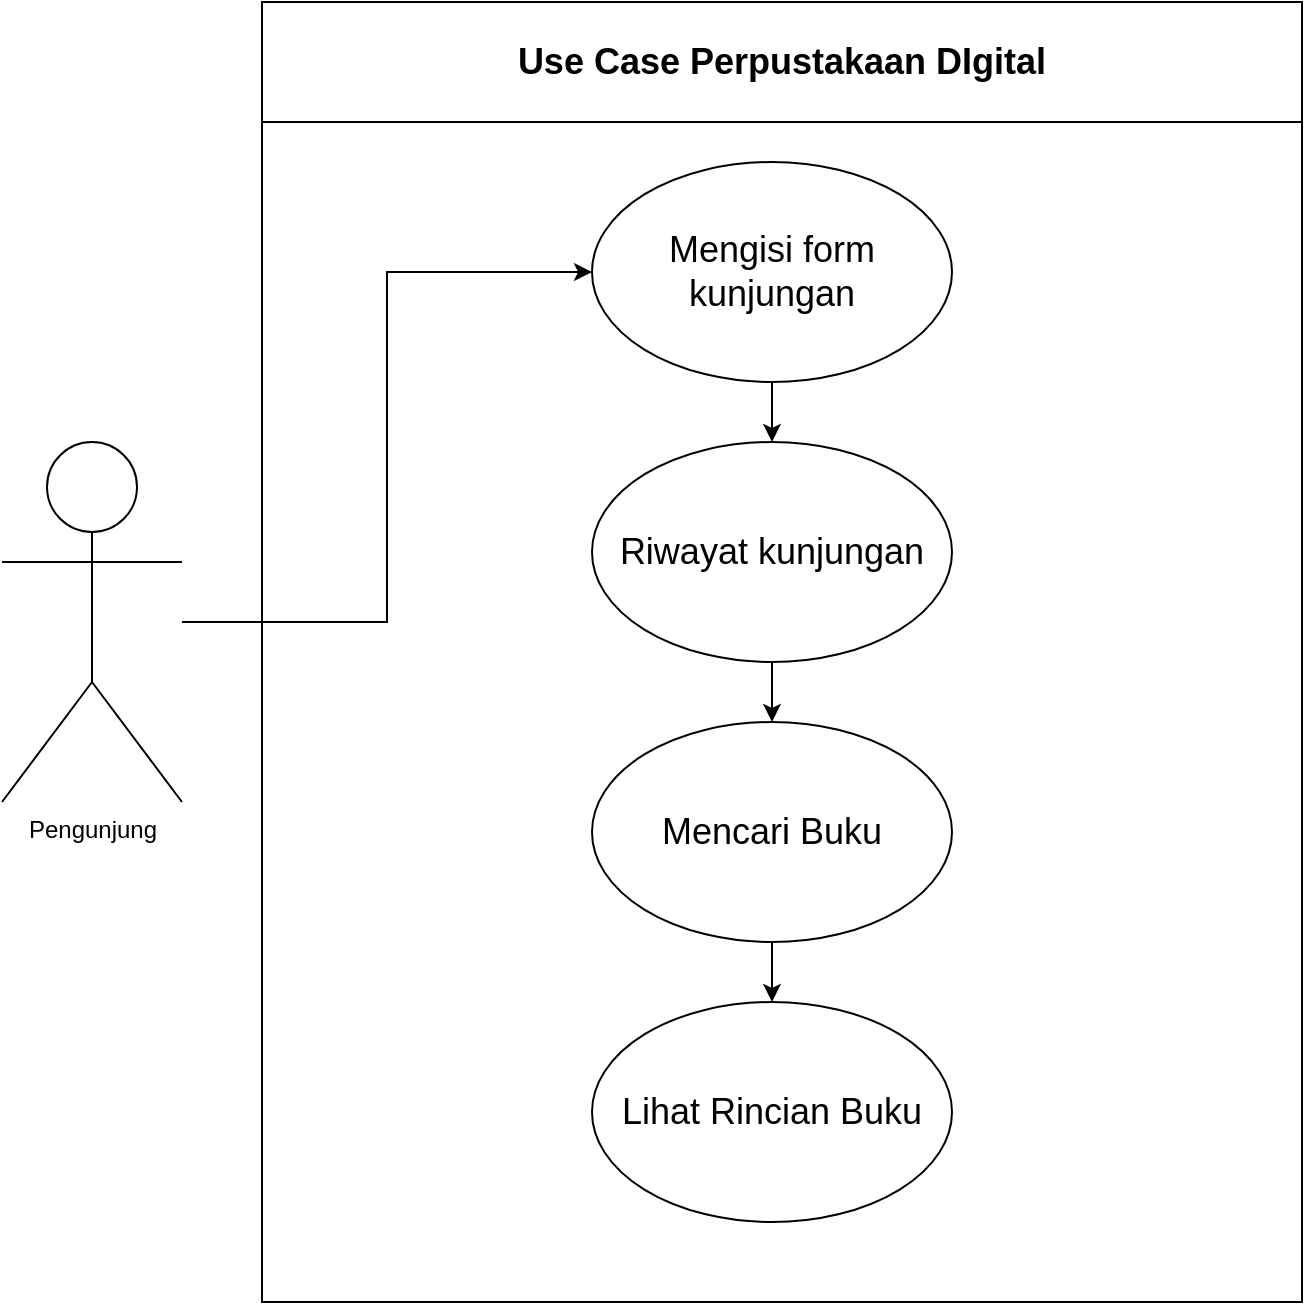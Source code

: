<mxfile version="23.1.1" type="github">
  <diagram name="Page-1" id="ipdqrgInEcByQ0ItUpc9">
    <mxGraphModel dx="2049" dy="1103" grid="1" gridSize="10" guides="1" tooltips="1" connect="1" arrows="1" fold="1" page="1" pageScale="1" pageWidth="850" pageHeight="1100" math="0" shadow="0">
      <root>
        <mxCell id="0" />
        <mxCell id="1" parent="0" />
        <mxCell id="580RtoxhVZZotb-mhMrW-9" value="" style="edgeStyle=orthogonalEdgeStyle;rounded=0;orthogonalLoop=1;jettySize=auto;html=1;" edge="1" parent="1" source="580RtoxhVZZotb-mhMrW-7" target="580RtoxhVZZotb-mhMrW-8">
          <mxGeometry relative="1" as="geometry" />
        </mxCell>
        <mxCell id="580RtoxhVZZotb-mhMrW-7" value="&lt;font style=&quot;font-size: 18px;&quot;&gt;Mengisi form kunjungan&lt;/font&gt;" style="ellipse;whiteSpace=wrap;html=1;" vertex="1" parent="1">
          <mxGeometry x="325" y="320" width="180" height="110" as="geometry" />
        </mxCell>
        <mxCell id="580RtoxhVZZotb-mhMrW-11" value="" style="edgeStyle=orthogonalEdgeStyle;rounded=0;orthogonalLoop=1;jettySize=auto;html=1;" edge="1" parent="1" source="580RtoxhVZZotb-mhMrW-8" target="580RtoxhVZZotb-mhMrW-10">
          <mxGeometry relative="1" as="geometry" />
        </mxCell>
        <mxCell id="580RtoxhVZZotb-mhMrW-8" value="&lt;span style=&quot;font-size: 18px;&quot;&gt;Riwayat kunjungan&lt;/span&gt;" style="ellipse;whiteSpace=wrap;html=1;" vertex="1" parent="1">
          <mxGeometry x="325" y="460" width="180" height="110" as="geometry" />
        </mxCell>
        <mxCell id="580RtoxhVZZotb-mhMrW-16" value="" style="edgeStyle=orthogonalEdgeStyle;rounded=0;orthogonalLoop=1;jettySize=auto;html=1;" edge="1" parent="1" source="580RtoxhVZZotb-mhMrW-10" target="580RtoxhVZZotb-mhMrW-15">
          <mxGeometry relative="1" as="geometry" />
        </mxCell>
        <mxCell id="580RtoxhVZZotb-mhMrW-10" value="&lt;span style=&quot;font-size: 18px;&quot;&gt;Mencari Buku&lt;br&gt;&lt;/span&gt;" style="ellipse;whiteSpace=wrap;html=1;" vertex="1" parent="1">
          <mxGeometry x="325" y="600" width="180" height="110" as="geometry" />
        </mxCell>
        <mxCell id="580RtoxhVZZotb-mhMrW-14" style="edgeStyle=orthogonalEdgeStyle;rounded=0;orthogonalLoop=1;jettySize=auto;html=1;entryX=0;entryY=0.5;entryDx=0;entryDy=0;" edge="1" parent="1" source="580RtoxhVZZotb-mhMrW-12" target="580RtoxhVZZotb-mhMrW-7">
          <mxGeometry relative="1" as="geometry" />
        </mxCell>
        <mxCell id="580RtoxhVZZotb-mhMrW-12" value="Pengunjung" style="shape=umlActor;verticalLabelPosition=bottom;verticalAlign=top;html=1;outlineConnect=0;" vertex="1" parent="1">
          <mxGeometry x="30" y="460" width="90" height="180" as="geometry" />
        </mxCell>
        <mxCell id="580RtoxhVZZotb-mhMrW-15" value="&lt;span style=&quot;font-size: 18px;&quot;&gt;Lihat Rincian Buku&lt;br&gt;&lt;/span&gt;" style="ellipse;whiteSpace=wrap;html=1;" vertex="1" parent="1">
          <mxGeometry x="325" y="740" width="180" height="110" as="geometry" />
        </mxCell>
        <mxCell id="580RtoxhVZZotb-mhMrW-20" value="&lt;font style=&quot;font-size: 18px;&quot;&gt;Use Case Perpustakaan DIgital&lt;/font&gt;" style="swimlane;whiteSpace=wrap;html=1;startSize=60;" vertex="1" parent="1">
          <mxGeometry x="160" y="240" width="520" height="650" as="geometry" />
        </mxCell>
      </root>
    </mxGraphModel>
  </diagram>
</mxfile>
